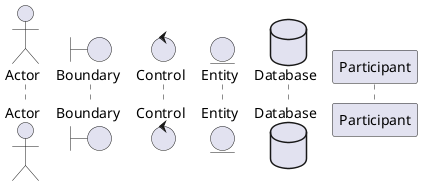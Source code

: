 @startuml
/'
 ' Samples for Sequence Diagrams
 '/

actor Actor
boundary Boundary
control Control
entity Entity
database Database
participant Participant

@enduml
